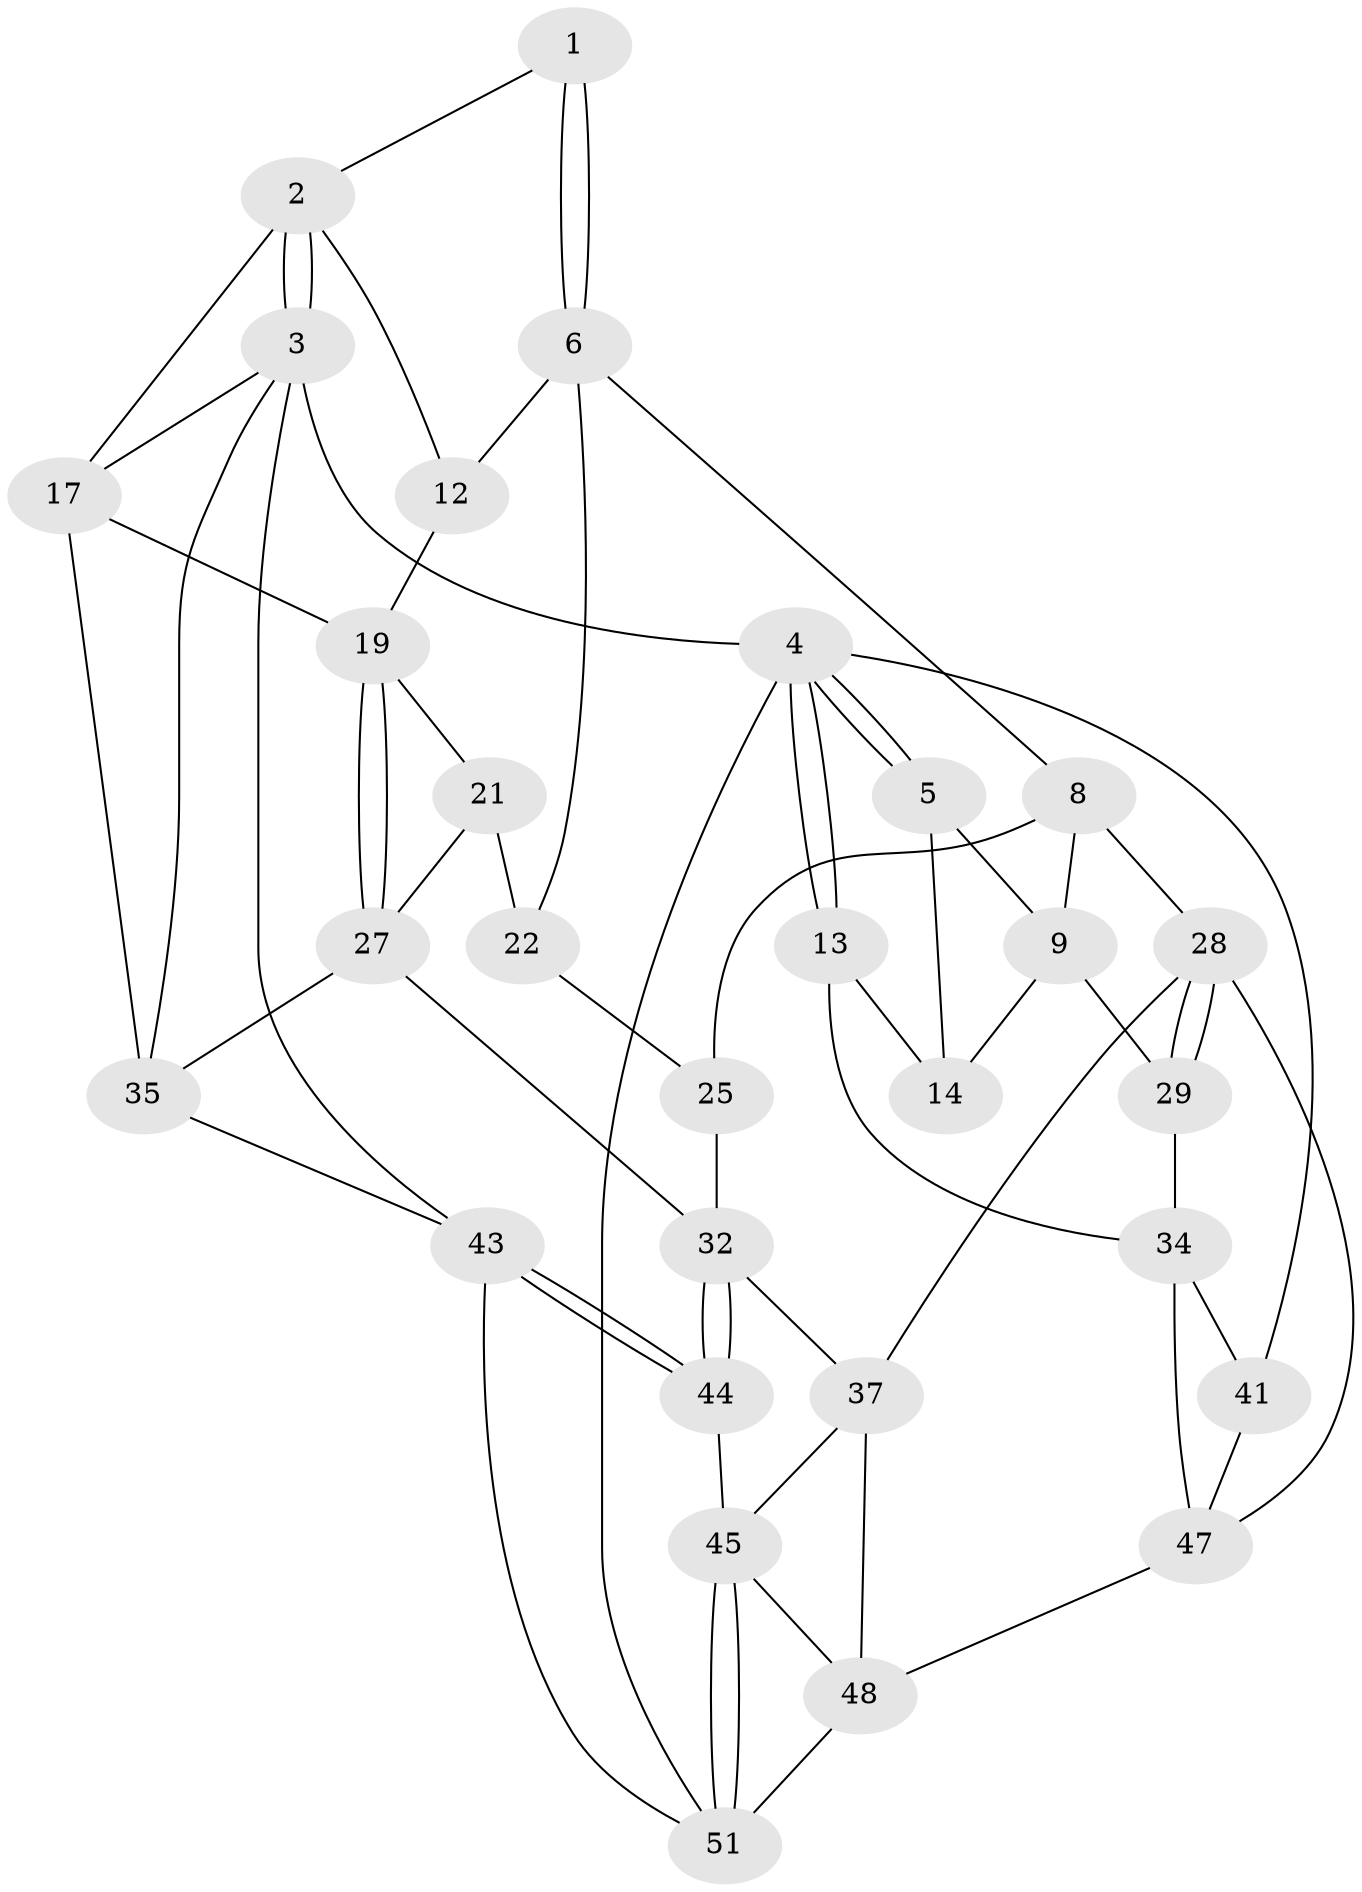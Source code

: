 // original degree distribution, {3: 0.037037037037037035, 4: 0.2037037037037037, 6: 0.16666666666666666, 5: 0.5925925925925926}
// Generated by graph-tools (version 1.1) at 2025/42/03/06/25 10:42:26]
// undirected, 30 vertices, 64 edges
graph export_dot {
graph [start="1"]
  node [color=gray90,style=filled];
  1 [pos="+0.6100615246310226+0"];
  2 [pos="+0.9061748180722367+0",super="+11"];
  3 [pos="+1+0",super="+54"];
  4 [pos="+0+0",super="+42"];
  5 [pos="+0.27050915280655524+0",super="+10"];
  6 [pos="+0.6126415957699104+0",super="+7"];
  8 [pos="+0.44729402302984966+0.1933592430587407",super="+26"];
  9 [pos="+0.30554764062948553+0.18020159644781017",super="+15"];
  12 [pos="+0.7735964246761984+0.0897721075509759"];
  13 [pos="+0+0",super="+30"];
  14 [pos="+0.10174590424682166+0.09507828276791531",super="+16"];
  17 [pos="+1+0.24226913878151288",super="+18"];
  19 [pos="+0.8677080791586513+0.32682040756255765",super="+20"];
  21 [pos="+0.6430963142230441+0.20197079349714062",super="+23"];
  22 [pos="+0.572353923019864+0.14898942463250026",super="+24"];
  25 [pos="+0.5240916765222143+0.3988867739276621"];
  27 [pos="+0.8143063191292558+0.400927495119531",super="+31"];
  28 [pos="+0.29179117541826016+0.5572688077375333",super="+39"];
  29 [pos="+0.21666709693553404+0.4503710311686882"];
  32 [pos="+0.6988771780927386+0.519535756454241",super="+33"];
  34 [pos="+0+0.49564321178298854",super="+40"];
  35 [pos="+1+0.7242885343831237",super="+36"];
  37 [pos="+0.5888072444468468+0.5888187226045731",super="+38"];
  41 [pos="+0+1"];
  43 [pos="+0.81706229507101+0.775673778954469",super="+52"];
  44 [pos="+0.7559694595100529+0.7464837167352096"];
  45 [pos="+0.6261787036276282+0.7344043736635749",super="+46"];
  47 [pos="+0.06830078697286243+0.675764381192214",super="+50"];
  48 [pos="+0.34379782033880124+0.7179045753161829",super="+49"];
  51 [pos="+0.4707169675533382+1",super="+53"];
  1 -- 2;
  1 -- 6;
  1 -- 6;
  2 -- 3;
  2 -- 3;
  2 -- 17;
  2 -- 12;
  3 -- 4 [weight=2];
  3 -- 17;
  3 -- 35;
  3 -- 43;
  4 -- 5;
  4 -- 5;
  4 -- 13;
  4 -- 13;
  4 -- 41;
  4 -- 51;
  5 -- 9;
  5 -- 14;
  6 -- 12;
  6 -- 8;
  6 -- 22;
  8 -- 9;
  8 -- 25;
  8 -- 28;
  9 -- 29;
  9 -- 14;
  12 -- 19;
  13 -- 14 [weight=2];
  13 -- 34;
  17 -- 19;
  17 -- 35;
  19 -- 27;
  19 -- 27;
  19 -- 21;
  21 -- 22 [weight=2];
  21 -- 27;
  22 -- 25;
  25 -- 32;
  27 -- 32;
  27 -- 35;
  28 -- 29;
  28 -- 29;
  28 -- 47;
  28 -- 37;
  29 -- 34;
  32 -- 44;
  32 -- 44;
  32 -- 37;
  34 -- 41;
  34 -- 47;
  35 -- 43;
  37 -- 45;
  37 -- 48;
  41 -- 47;
  43 -- 44;
  43 -- 44;
  43 -- 51;
  44 -- 45;
  45 -- 51;
  45 -- 51;
  45 -- 48;
  47 -- 48;
  48 -- 51;
}
